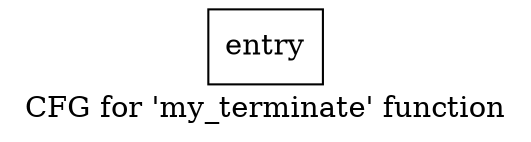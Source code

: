 digraph "CFG for 'my_terminate' function" {
	label="CFG for 'my_terminate' function";

	Node0xf1d110 [shape=record,label="{entry}"];
}
